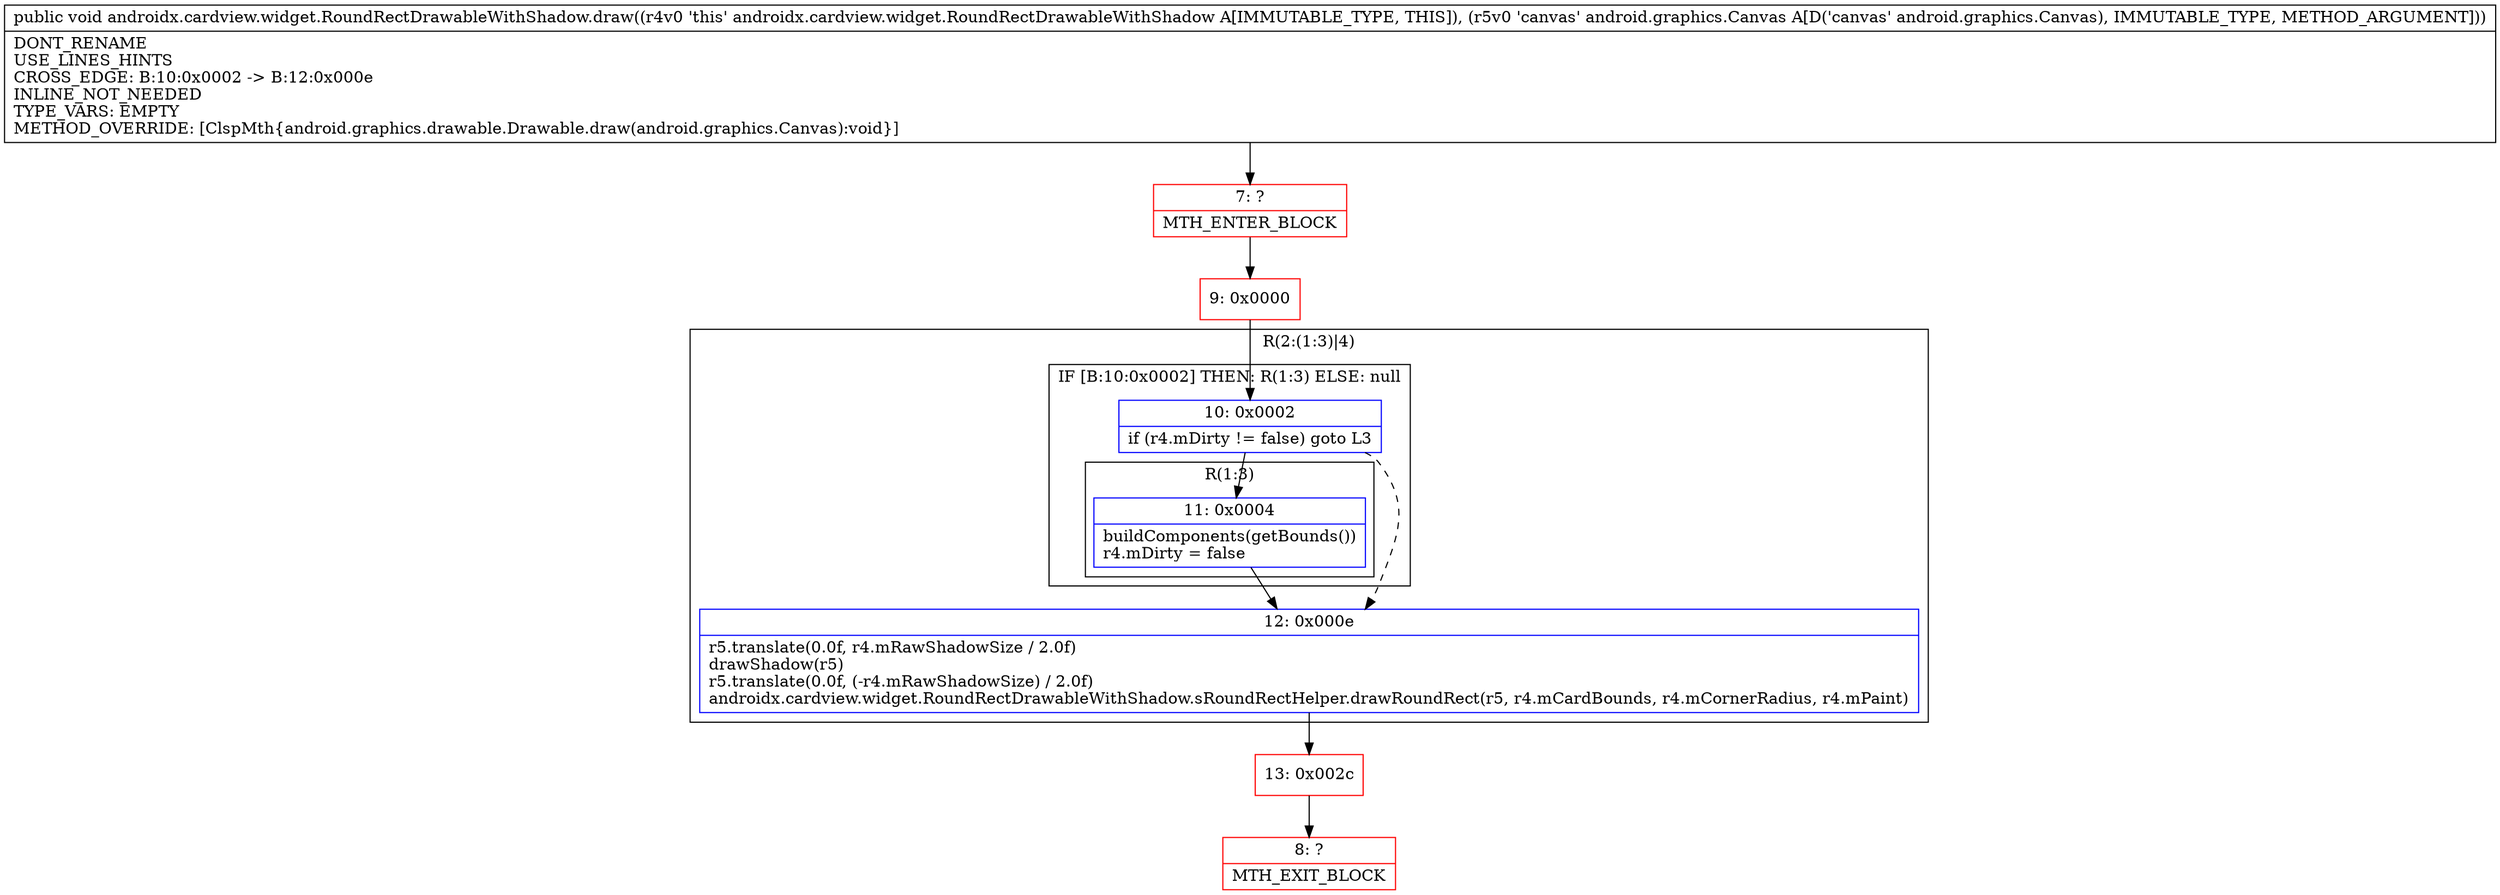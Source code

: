 digraph "CFG forandroidx.cardview.widget.RoundRectDrawableWithShadow.draw(Landroid\/graphics\/Canvas;)V" {
subgraph cluster_Region_1450904237 {
label = "R(2:(1:3)|4)";
node [shape=record,color=blue];
subgraph cluster_IfRegion_732026346 {
label = "IF [B:10:0x0002] THEN: R(1:3) ELSE: null";
node [shape=record,color=blue];
Node_10 [shape=record,label="{10\:\ 0x0002|if (r4.mDirty != false) goto L3\l}"];
subgraph cluster_Region_1821500887 {
label = "R(1:3)";
node [shape=record,color=blue];
Node_11 [shape=record,label="{11\:\ 0x0004|buildComponents(getBounds())\lr4.mDirty = false\l}"];
}
}
Node_12 [shape=record,label="{12\:\ 0x000e|r5.translate(0.0f, r4.mRawShadowSize \/ 2.0f)\ldrawShadow(r5)\lr5.translate(0.0f, (\-r4.mRawShadowSize) \/ 2.0f)\landroidx.cardview.widget.RoundRectDrawableWithShadow.sRoundRectHelper.drawRoundRect(r5, r4.mCardBounds, r4.mCornerRadius, r4.mPaint)\l}"];
}
Node_7 [shape=record,color=red,label="{7\:\ ?|MTH_ENTER_BLOCK\l}"];
Node_9 [shape=record,color=red,label="{9\:\ 0x0000}"];
Node_13 [shape=record,color=red,label="{13\:\ 0x002c}"];
Node_8 [shape=record,color=red,label="{8\:\ ?|MTH_EXIT_BLOCK\l}"];
MethodNode[shape=record,label="{public void androidx.cardview.widget.RoundRectDrawableWithShadow.draw((r4v0 'this' androidx.cardview.widget.RoundRectDrawableWithShadow A[IMMUTABLE_TYPE, THIS]), (r5v0 'canvas' android.graphics.Canvas A[D('canvas' android.graphics.Canvas), IMMUTABLE_TYPE, METHOD_ARGUMENT]))  | DONT_RENAME\lUSE_LINES_HINTS\lCROSS_EDGE: B:10:0x0002 \-\> B:12:0x000e\lINLINE_NOT_NEEDED\lTYPE_VARS: EMPTY\lMETHOD_OVERRIDE: [ClspMth\{android.graphics.drawable.Drawable.draw(android.graphics.Canvas):void\}]\l}"];
MethodNode -> Node_7;Node_10 -> Node_11;
Node_10 -> Node_12[style=dashed];
Node_11 -> Node_12;
Node_12 -> Node_13;
Node_7 -> Node_9;
Node_9 -> Node_10;
Node_13 -> Node_8;
}

